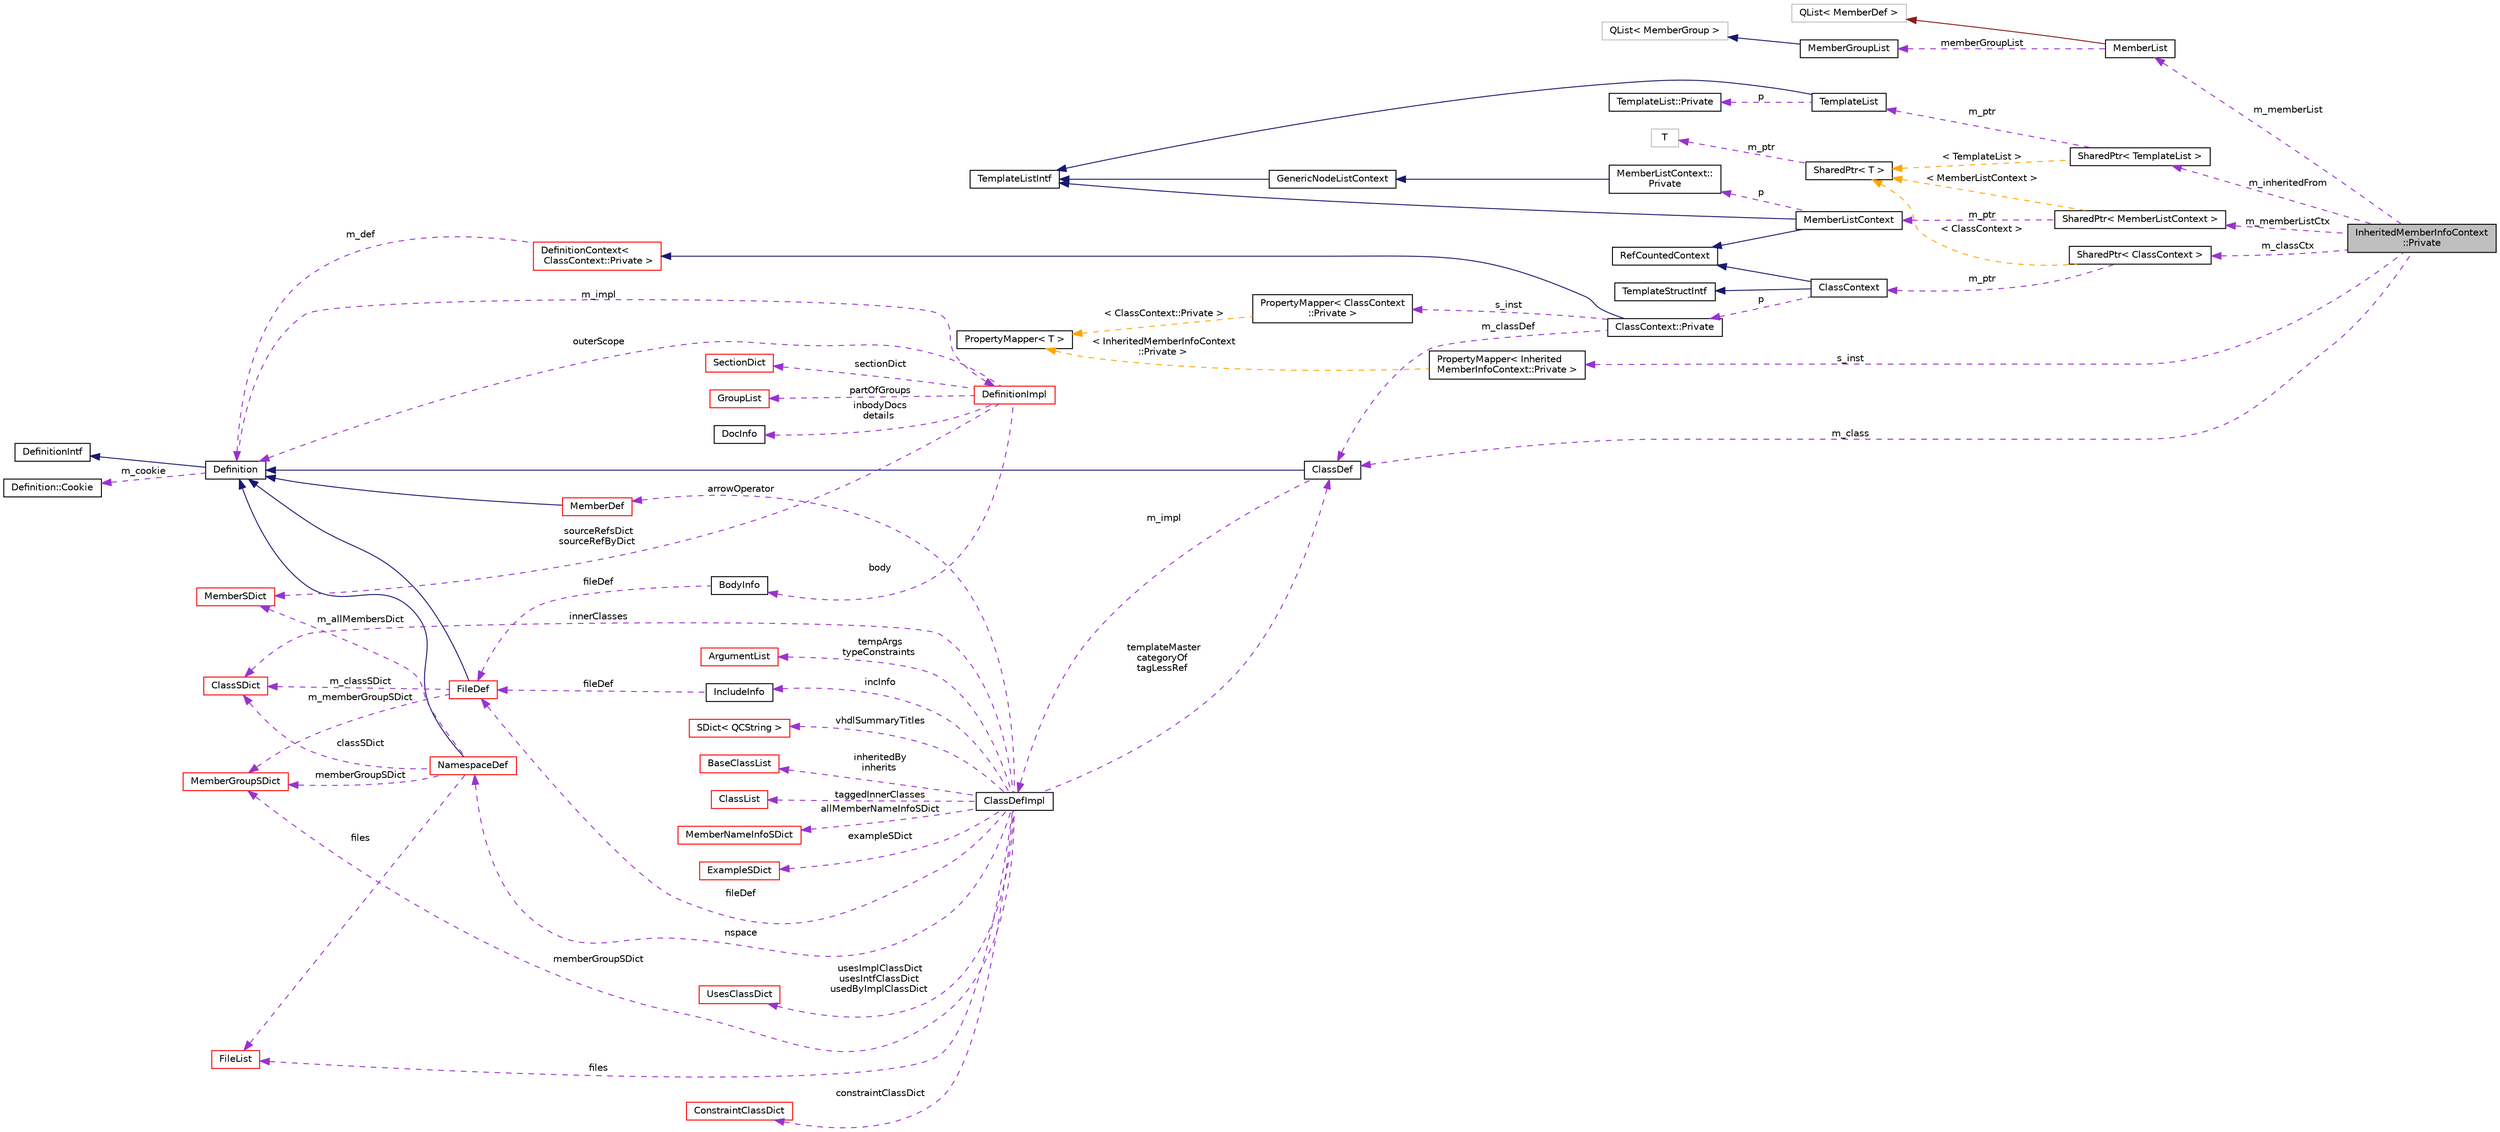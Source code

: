 digraph "InheritedMemberInfoContext::Private"
{
 // INTERACTIVE_SVG=YES
  edge [fontname="Helvetica",fontsize="10",labelfontname="Helvetica",labelfontsize="10"];
  node [fontname="Helvetica",fontsize="10",shape=record];
  rankdir="LR";
  Node1 [label="InheritedMemberInfoContext\l::Private",height=0.2,width=0.4,color="black", fillcolor="grey75", style="filled", fontcolor="black"];
  Node2 -> Node1 [dir="back",color="darkorchid3",fontsize="10",style="dashed",label=" m_memberList" ,fontname="Helvetica"];
  Node2 [label="MemberList",height=0.2,width=0.4,color="black", fillcolor="white", style="filled",URL="$dd/d13/class_member_list.html",tooltip="A list of MemberDef objects. "];
  Node3 -> Node2 [dir="back",color="firebrick4",fontsize="10",style="solid",fontname="Helvetica"];
  Node3 [label="QList\< MemberDef \>",height=0.2,width=0.4,color="grey75", fillcolor="white", style="filled"];
  Node4 -> Node2 [dir="back",color="darkorchid3",fontsize="10",style="dashed",label=" memberGroupList" ,fontname="Helvetica"];
  Node4 [label="MemberGroupList",height=0.2,width=0.4,color="black", fillcolor="white", style="filled",URL="$df/d11/class_member_group_list.html",tooltip="A list of MemberGroup objects. "];
  Node5 -> Node4 [dir="back",color="midnightblue",fontsize="10",style="solid",fontname="Helvetica"];
  Node5 [label="QList\< MemberGroup \>",height=0.2,width=0.4,color="grey75", fillcolor="white", style="filled"];
  Node6 -> Node1 [dir="back",color="darkorchid3",fontsize="10",style="dashed",label=" m_classCtx" ,fontname="Helvetica"];
  Node6 [label="SharedPtr\< ClassContext \>",height=0.2,width=0.4,color="black", fillcolor="white", style="filled",URL="$df/d12/class_shared_ptr.html"];
  Node7 -> Node6 [dir="back",color="darkorchid3",fontsize="10",style="dashed",label=" m_ptr" ,fontname="Helvetica"];
  Node7 [label="ClassContext",height=0.2,width=0.4,color="black", fillcolor="white", style="filled",URL="$dc/d38/class_class_context.html"];
  Node8 -> Node7 [dir="back",color="midnightblue",fontsize="10",style="solid",fontname="Helvetica"];
  Node8 [label="RefCountedContext",height=0.2,width=0.4,color="black", fillcolor="white", style="filled",URL="$d8/d96/class_ref_counted_context.html",tooltip="Helper class to support reference counting. "];
  Node9 -> Node7 [dir="back",color="midnightblue",fontsize="10",style="solid",fontname="Helvetica"];
  Node9 [label="TemplateStructIntf",height=0.2,width=0.4,color="black", fillcolor="white", style="filled",URL="$d9/de8/class_template_struct_intf.html",tooltip="Abstract interface for a context value of type struct. "];
  Node10 -> Node7 [dir="back",color="darkorchid3",fontsize="10",style="dashed",label=" p" ,fontname="Helvetica"];
  Node10 [label="ClassContext::Private",height=0.2,width=0.4,color="black", fillcolor="white", style="filled",URL="$d5/d54/class_class_context_1_1_private.html"];
  Node11 -> Node10 [dir="back",color="midnightblue",fontsize="10",style="solid",fontname="Helvetica"];
  Node11 [label="DefinitionContext\<\l ClassContext::Private \>",height=0.2,width=0.4,color="red", fillcolor="white", style="filled",URL="$d6/d49/class_definition_context.html"];
  Node12 -> Node11 [dir="back",color="darkorchid3",fontsize="10",style="dashed",label=" m_def" ,fontname="Helvetica"];
  Node12 [label="Definition",height=0.2,width=0.4,color="black", fillcolor="white", style="filled",URL="$d5/dcc/class_definition.html",tooltip="The common base class of all entity definitions found in the sources. "];
  Node13 -> Node12 [dir="back",color="midnightblue",fontsize="10",style="solid",fontname="Helvetica"];
  Node13 [label="DefinitionIntf",height=0.2,width=0.4,color="black", fillcolor="white", style="filled",URL="$d9/d4a/class_definition_intf.html",tooltip="Abstract interface for a Definition or DefinitionList. "];
  Node14 -> Node12 [dir="back",color="darkorchid3",fontsize="10",style="dashed",label=" m_cookie" ,fontname="Helvetica"];
  Node14 [label="Definition::Cookie",height=0.2,width=0.4,color="black", fillcolor="white", style="filled",URL="$d1/d2f/struct_definition_1_1_cookie.html"];
  Node15 -> Node12 [dir="back",color="darkorchid3",fontsize="10",style="dashed",label=" m_impl" ,fontname="Helvetica"];
  Node15 [label="DefinitionImpl",height=0.2,width=0.4,color="red", fillcolor="white", style="filled",URL="$d3/ddf/class_definition_impl.html",tooltip="Private data associated with a Symbol Definition object. "];
  Node16 -> Node15 [dir="back",color="darkorchid3",fontsize="10",style="dashed",label=" sectionDict" ,fontname="Helvetica"];
  Node16 [label="SectionDict",height=0.2,width=0.4,color="red", fillcolor="white", style="filled",URL="$de/d9a/class_section_dict.html",tooltip="Unsorted dictionary of SectionInfo objects. "];
  Node23 -> Node15 [dir="back",color="darkorchid3",fontsize="10",style="dashed",label=" body" ,fontname="Helvetica"];
  Node23 [label="BodyInfo",height=0.2,width=0.4,color="black", fillcolor="white", style="filled",URL="$db/dab/struct_body_info.html",tooltip="Data associated with description found in the body. "];
  Node24 -> Node23 [dir="back",color="darkorchid3",fontsize="10",style="dashed",label=" fileDef" ,fontname="Helvetica"];
  Node24 [label="FileDef",height=0.2,width=0.4,color="red", fillcolor="white", style="filled",URL="$de/db0/class_file_def.html",tooltip="A model of a file symbol. "];
  Node12 -> Node24 [dir="back",color="midnightblue",fontsize="10",style="solid",fontname="Helvetica"];
  Node25 -> Node24 [dir="back",color="darkorchid3",fontsize="10",style="dashed",label=" m_classSDict" ,fontname="Helvetica"];
  Node25 [label="ClassSDict",height=0.2,width=0.4,color="red", fillcolor="white", style="filled",URL="$d9/d3d/class_class_s_dict.html",tooltip="A sorted dictionary of ClassDef objects. "];
  Node32 -> Node24 [dir="back",color="darkorchid3",fontsize="10",style="dashed",label=" m_memberGroupSDict" ,fontname="Helvetica"];
  Node32 [label="MemberGroupSDict",height=0.2,width=0.4,color="red", fillcolor="white", style="filled",URL="$dc/d1e/class_member_group_s_dict.html",tooltip="A sorted dictionary of MemberGroup objects. "];
  Node46 -> Node15 [dir="back",color="darkorchid3",fontsize="10",style="dashed",label=" sourceRefsDict\nsourceRefByDict" ,fontname="Helvetica"];
  Node46 [label="MemberSDict",height=0.2,width=0.4,color="red", fillcolor="white", style="filled",URL="$d6/dd6/class_member_s_dict.html",tooltip="A sorted dictionary of MemberDef objects. "];
  Node49 -> Node15 [dir="back",color="darkorchid3",fontsize="10",style="dashed",label=" partOfGroups" ,fontname="Helvetica"];
  Node49 [label="GroupList",height=0.2,width=0.4,color="red", fillcolor="white", style="filled",URL="$d3/d3b/class_group_list.html",tooltip="A list of GroupDef objects. "];
  Node51 -> Node15 [dir="back",color="darkorchid3",fontsize="10",style="dashed",label=" inbodyDocs\ndetails" ,fontname="Helvetica"];
  Node51 [label="DocInfo",height=0.2,width=0.4,color="black", fillcolor="white", style="filled",URL="$d7/dd5/struct_doc_info.html",tooltip="Data associated with a detailed description. "];
  Node12 -> Node15 [dir="back",color="darkorchid3",fontsize="10",style="dashed",label=" outerScope" ,fontname="Helvetica"];
  Node54 -> Node10 [dir="back",color="darkorchid3",fontsize="10",style="dashed",label=" s_inst" ,fontname="Helvetica"];
  Node54 [label="PropertyMapper\< ClassContext\l::Private \>",height=0.2,width=0.4,color="black", fillcolor="white", style="filled",URL="$d1/d80/class_property_mapper.html"];
  Node55 -> Node54 [dir="back",color="orange",fontsize="10",style="dashed",label=" \< ClassContext::Private \>" ,fontname="Helvetica"];
  Node55 [label="PropertyMapper\< T \>",height=0.2,width=0.4,color="black", fillcolor="white", style="filled",URL="$d1/d80/class_property_mapper.html",tooltip="Helper class to map a property name to a handler member function. "];
  Node56 -> Node10 [dir="back",color="darkorchid3",fontsize="10",style="dashed",label=" m_classDef" ,fontname="Helvetica"];
  Node56 [label="ClassDef",height=0.2,width=0.4,color="black", fillcolor="white", style="filled",URL="$d1/dcf/class_class_def.html",tooltip="A class representing of a compound symbol. "];
  Node12 -> Node56 [dir="back",color="midnightblue",fontsize="10",style="solid",fontname="Helvetica"];
  Node57 -> Node56 [dir="back",color="darkorchid3",fontsize="10",style="dashed",label=" m_impl" ,fontname="Helvetica"];
  Node57 [label="ClassDefImpl",height=0.2,width=0.4,color="black", fillcolor="white", style="filled",URL="$d1/d25/class_class_def_impl.html",tooltip="Private data associated with a ClassDef object. "];
  Node58 -> Node57 [dir="back",color="darkorchid3",fontsize="10",style="dashed",label=" nspace" ,fontname="Helvetica"];
  Node58 [label="NamespaceDef",height=0.2,width=0.4,color="red", fillcolor="white", style="filled",URL="$d0/d07/class_namespace_def.html",tooltip="A model of a namespace symbol. "];
  Node12 -> Node58 [dir="back",color="midnightblue",fontsize="10",style="solid",fontname="Helvetica"];
  Node25 -> Node58 [dir="back",color="darkorchid3",fontsize="10",style="dashed",label=" classSDict" ,fontname="Helvetica"];
  Node46 -> Node58 [dir="back",color="darkorchid3",fontsize="10",style="dashed",label=" m_allMembersDict" ,fontname="Helvetica"];
  Node40 -> Node58 [dir="back",color="darkorchid3",fontsize="10",style="dashed",label=" files" ,fontname="Helvetica"];
  Node40 [label="FileList",height=0.2,width=0.4,color="red", fillcolor="white", style="filled",URL="$d0/d18/class_file_list.html",tooltip="Class representing a list of FileDef objects. "];
  Node32 -> Node58 [dir="back",color="darkorchid3",fontsize="10",style="dashed",label=" memberGroupSDict" ,fontname="Helvetica"];
  Node59 -> Node57 [dir="back",color="darkorchid3",fontsize="10",style="dashed",label=" vhdlSummaryTitles" ,fontname="Helvetica"];
  Node59 [label="SDict\< QCString \>",height=0.2,width=0.4,color="red", fillcolor="white", style="filled",URL="$d1/d50/class_s_dict.html"];
  Node25 -> Node57 [dir="back",color="darkorchid3",fontsize="10",style="dashed",label=" innerClasses" ,fontname="Helvetica"];
  Node62 -> Node57 [dir="back",color="darkorchid3",fontsize="10",style="dashed",label=" inheritedBy\ninherits" ,fontname="Helvetica"];
  Node62 [label="BaseClassList",height=0.2,width=0.4,color="red", fillcolor="white", style="filled",URL="$d7/d46/class_base_class_list.html",tooltip="List of base classes. "];
  Node64 -> Node57 [dir="back",color="darkorchid3",fontsize="10",style="dashed",label=" taggedInnerClasses" ,fontname="Helvetica"];
  Node64 [label="ClassList",height=0.2,width=0.4,color="red", fillcolor="white", style="filled",URL="$d7/da3/class_class_list.html",tooltip="A list of ClassDef objects. "];
  Node65 -> Node57 [dir="back",color="darkorchid3",fontsize="10",style="dashed",label=" allMemberNameInfoSDict" ,fontname="Helvetica"];
  Node65 [label="MemberNameInfoSDict",height=0.2,width=0.4,color="red", fillcolor="white", style="filled",URL="$d6/d70/class_member_name_info_s_dict.html",tooltip="Sorted dictionary of MemberNameInfo objects. "];
  Node40 -> Node57 [dir="back",color="darkorchid3",fontsize="10",style="dashed",label=" files" ,fontname="Helvetica"];
  Node24 -> Node57 [dir="back",color="darkorchid3",fontsize="10",style="dashed",label=" fileDef" ,fontname="Helvetica"];
  Node69 -> Node57 [dir="back",color="darkorchid3",fontsize="10",style="dashed",label=" incInfo" ,fontname="Helvetica"];
  Node69 [label="IncludeInfo",height=0.2,width=0.4,color="black", fillcolor="white", style="filled",URL="$d5/dc1/struct_include_info.html",tooltip="Class representing the data associated with a #include statement. "];
  Node24 -> Node69 [dir="back",color="darkorchid3",fontsize="10",style="dashed",label=" fileDef" ,fontname="Helvetica"];
  Node32 -> Node57 [dir="back",color="darkorchid3",fontsize="10",style="dashed",label=" memberGroupSDict" ,fontname="Helvetica"];
  Node70 -> Node57 [dir="back",color="darkorchid3",fontsize="10",style="dashed",label=" exampleSDict" ,fontname="Helvetica"];
  Node70 [label="ExampleSDict",height=0.2,width=0.4,color="red", fillcolor="white", style="filled",URL="$d0/d31/class_example_s_dict.html",tooltip="A sorted dictionary of Example objects. "];
  Node74 -> Node57 [dir="back",color="darkorchid3",fontsize="10",style="dashed",label=" tempArgs\ntypeConstraints" ,fontname="Helvetica"];
  Node74 [label="ArgumentList",height=0.2,width=0.4,color="red", fillcolor="white", style="filled",URL="$d7/df8/class_argument_list.html",tooltip="This class represents an function or template argument list. "];
  Node76 -> Node57 [dir="back",color="darkorchid3",fontsize="10",style="dashed",label=" arrowOperator" ,fontname="Helvetica"];
  Node76 [label="MemberDef",height=0.2,width=0.4,color="red", fillcolor="white", style="filled",URL="$da/d09/class_member_def.html",tooltip="A model of a class/file/namespace member symbol. "];
  Node12 -> Node76 [dir="back",color="midnightblue",fontsize="10",style="solid",fontname="Helvetica"];
  Node87 -> Node57 [dir="back",color="darkorchid3",fontsize="10",style="dashed",label=" usesImplClassDict\nusesIntfClassDict\nusedByImplClassDict" ,fontname="Helvetica"];
  Node87 [label="UsesClassDict",height=0.2,width=0.4,color="red", fillcolor="white", style="filled",URL="$d2/d84/class_uses_class_dict.html",tooltip="Dictionary of usage relations. "];
  Node56 -> Node57 [dir="back",color="darkorchid3",fontsize="10",style="dashed",label=" templateMaster\ncategoryOf\ntagLessRef" ,fontname="Helvetica"];
  Node89 -> Node57 [dir="back",color="darkorchid3",fontsize="10",style="dashed",label=" constraintClassDict" ,fontname="Helvetica"];
  Node89 [label="ConstraintClassDict",height=0.2,width=0.4,color="red", fillcolor="white", style="filled",URL="$df/d6f/class_constraint_class_dict.html",tooltip="Dictionary of constraint relations. "];
  Node91 -> Node6 [dir="back",color="orange",fontsize="10",style="dashed",label=" \< ClassContext \>" ,fontname="Helvetica"];
  Node91 [label="SharedPtr\< T \>",height=0.2,width=0.4,color="black", fillcolor="white", style="filled",URL="$df/d12/class_shared_ptr.html",tooltip="Reference counting smart pointer. "];
  Node92 -> Node91 [dir="back",color="darkorchid3",fontsize="10",style="dashed",label=" m_ptr" ,fontname="Helvetica"];
  Node92 [label="T",height=0.2,width=0.4,color="grey75", fillcolor="white", style="filled"];
  Node93 -> Node1 [dir="back",color="darkorchid3",fontsize="10",style="dashed",label=" s_inst" ,fontname="Helvetica"];
  Node93 [label="PropertyMapper\< Inherited\lMemberInfoContext::Private \>",height=0.2,width=0.4,color="black", fillcolor="white", style="filled",URL="$d1/d80/class_property_mapper.html"];
  Node55 -> Node93 [dir="back",color="orange",fontsize="10",style="dashed",label=" \< InheritedMemberInfoContext\l::Private \>" ,fontname="Helvetica"];
  Node94 -> Node1 [dir="back",color="darkorchid3",fontsize="10",style="dashed",label=" m_inheritedFrom" ,fontname="Helvetica"];
  Node94 [label="SharedPtr\< TemplateList \>",height=0.2,width=0.4,color="black", fillcolor="white", style="filled",URL="$df/d12/class_shared_ptr.html"];
  Node95 -> Node94 [dir="back",color="darkorchid3",fontsize="10",style="dashed",label=" m_ptr" ,fontname="Helvetica"];
  Node95 [label="TemplateList",height=0.2,width=0.4,color="black", fillcolor="white", style="filled",URL="$de/dab/class_template_list.html",tooltip="Default implementation of a context value of type list. "];
  Node96 -> Node95 [dir="back",color="midnightblue",fontsize="10",style="solid",fontname="Helvetica"];
  Node96 [label="TemplateListIntf",height=0.2,width=0.4,color="black", fillcolor="white", style="filled",URL="$d6/d88/class_template_list_intf.html",tooltip="Abstract read-only interface for a context value of type list. "];
  Node97 -> Node95 [dir="back",color="darkorchid3",fontsize="10",style="dashed",label=" p" ,fontname="Helvetica"];
  Node97 [label="TemplateList::Private",height=0.2,width=0.4,color="black", fillcolor="white", style="filled",URL="$d5/dee/class_template_list_1_1_private.html",tooltip="Private data of a template list object. "];
  Node91 -> Node94 [dir="back",color="orange",fontsize="10",style="dashed",label=" \< TemplateList \>" ,fontname="Helvetica"];
  Node98 -> Node1 [dir="back",color="darkorchid3",fontsize="10",style="dashed",label=" m_memberListCtx" ,fontname="Helvetica"];
  Node98 [label="SharedPtr\< MemberListContext \>",height=0.2,width=0.4,color="black", fillcolor="white", style="filled",URL="$df/d12/class_shared_ptr.html"];
  Node99 -> Node98 [dir="back",color="darkorchid3",fontsize="10",style="dashed",label=" m_ptr" ,fontname="Helvetica"];
  Node99 [label="MemberListContext",height=0.2,width=0.4,color="black", fillcolor="white", style="filled",URL="$df/dda/class_member_list_context.html"];
  Node8 -> Node99 [dir="back",color="midnightblue",fontsize="10",style="solid",fontname="Helvetica"];
  Node96 -> Node99 [dir="back",color="midnightblue",fontsize="10",style="solid",fontname="Helvetica"];
  Node100 -> Node99 [dir="back",color="darkorchid3",fontsize="10",style="dashed",label=" p" ,fontname="Helvetica"];
  Node100 [label="MemberListContext::\lPrivate",height=0.2,width=0.4,color="black", fillcolor="white", style="filled",URL="$df/db1/class_member_list_context_1_1_private.html"];
  Node101 -> Node100 [dir="back",color="midnightblue",fontsize="10",style="solid",fontname="Helvetica"];
  Node101 [label="GenericNodeListContext",height=0.2,width=0.4,color="black", fillcolor="white", style="filled",URL="$d6/dcb/class_generic_node_list_context.html",tooltip="standard template list implementation "];
  Node96 -> Node101 [dir="back",color="midnightblue",fontsize="10",style="solid",fontname="Helvetica"];
  Node91 -> Node98 [dir="back",color="orange",fontsize="10",style="dashed",label=" \< MemberListContext \>" ,fontname="Helvetica"];
  Node56 -> Node1 [dir="back",color="darkorchid3",fontsize="10",style="dashed",label=" m_class" ,fontname="Helvetica"];
}
